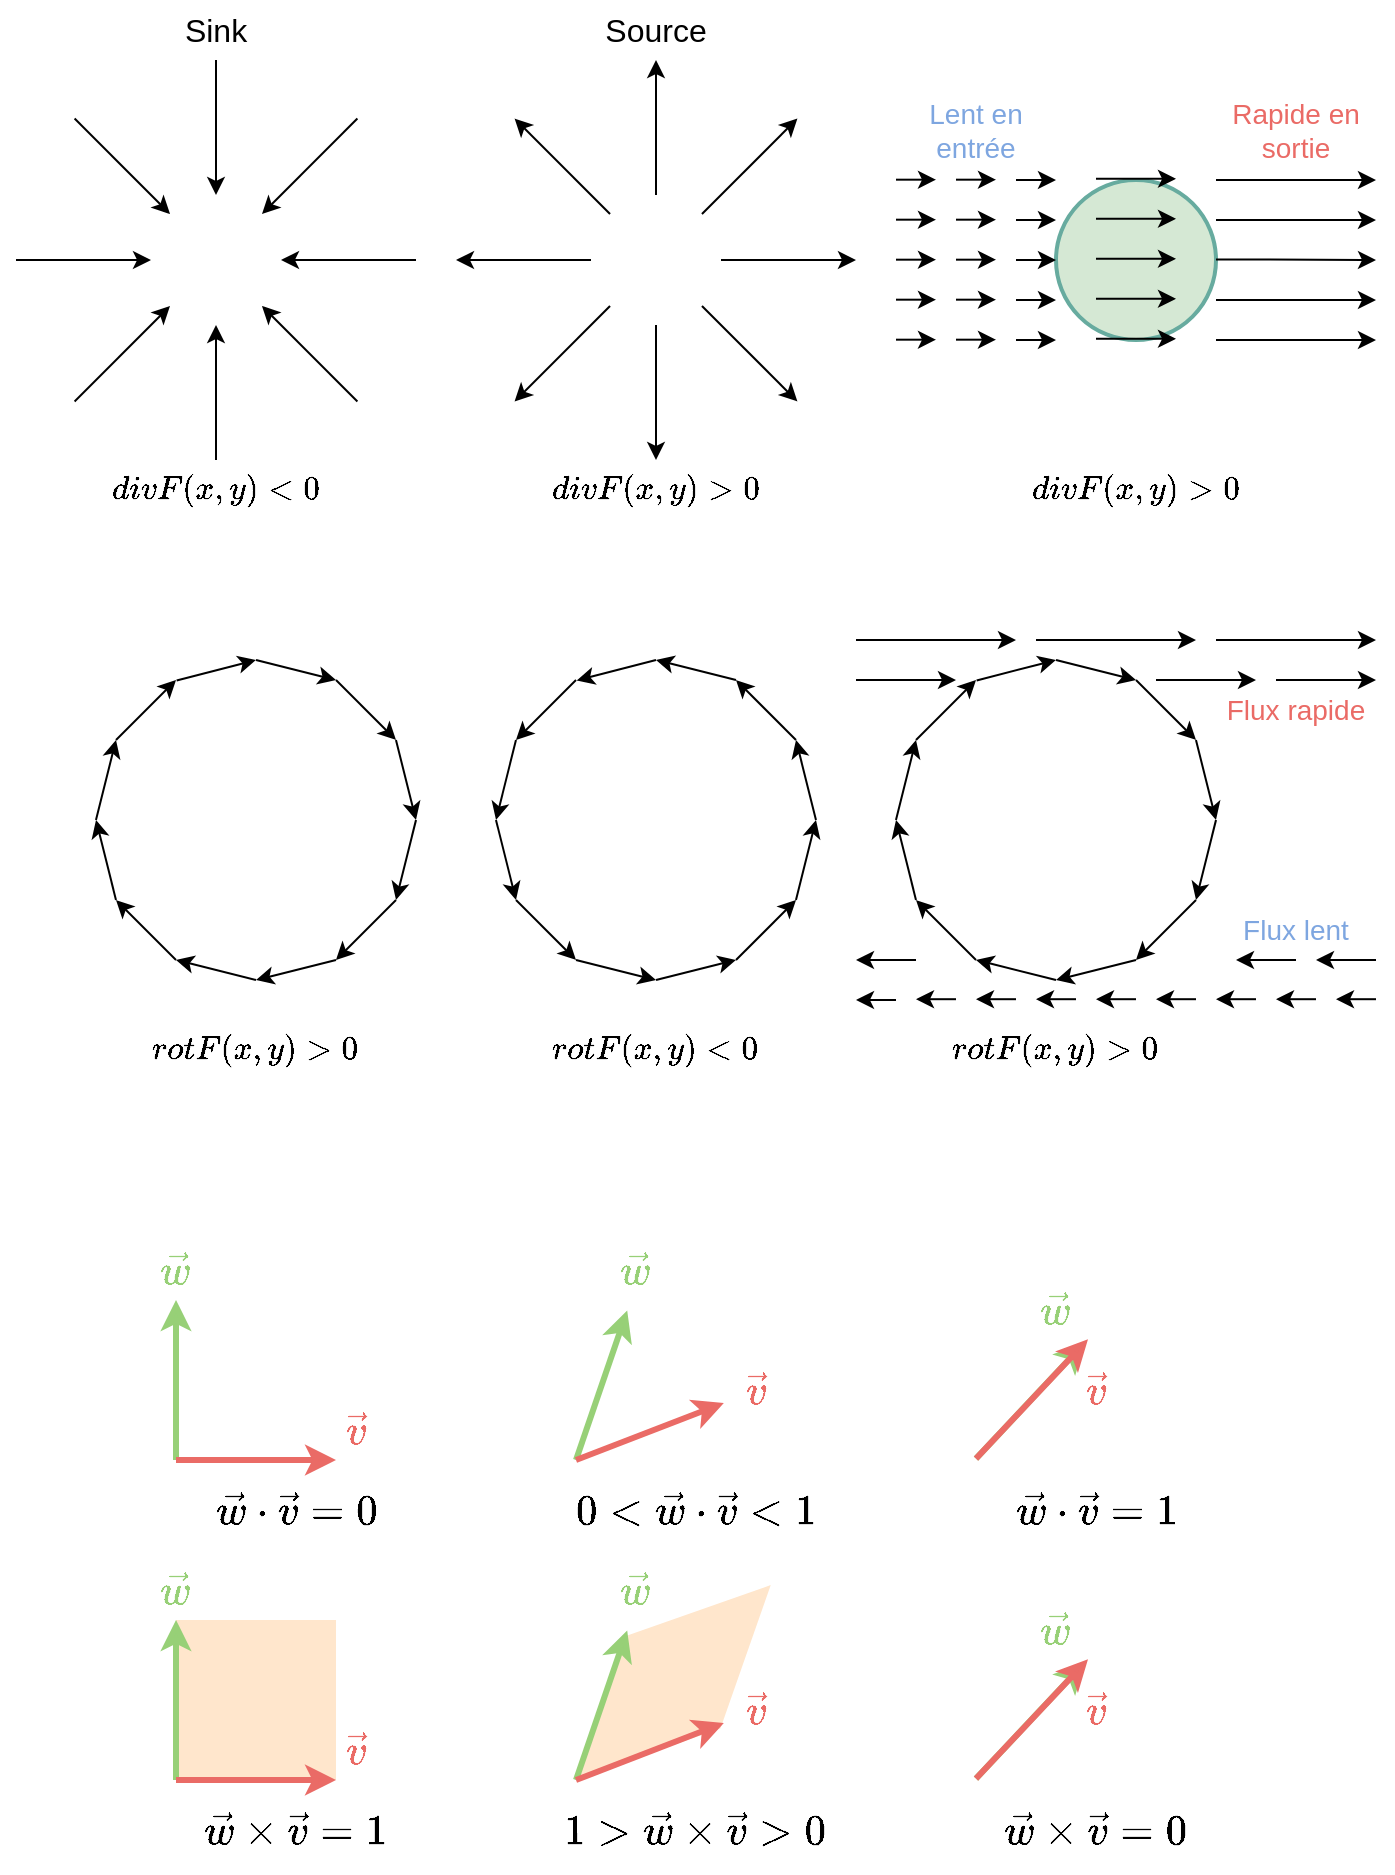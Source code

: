 <mxfile version="16.6.4" type="device"><diagram id="57Os0zeginXIcactw3Ln" name="Page-1"><mxGraphModel dx="1422" dy="823" grid="1" gridSize="10" guides="1" tooltips="1" connect="1" arrows="1" fold="1" page="1" pageScale="1" pageWidth="827" pageHeight="1169" math="1" shadow="0"><root><mxCell id="0"/><mxCell id="1" parent="0"/><mxCell id="q5dzPUQe_Df6XdNilmTV-221" value="" style="rhombus;whiteSpace=wrap;html=1;fontSize=18;strokeColor=none;strokeWidth=1;fillColor=#ffe6cc;rotation=45;" vertex="1" parent="1"><mxGeometry x="376.01" y="882.49" width="65.86" height="137" as="geometry"/></mxCell><mxCell id="q5dzPUQe_Df6XdNilmTV-220" value="" style="rounded=0;whiteSpace=wrap;html=1;fontSize=18;strokeColor=none;strokeWidth=1;fillColor=#ffe6cc;" vertex="1" parent="1"><mxGeometry x="160" y="920" width="80" height="80" as="geometry"/></mxCell><mxCell id="q5dzPUQe_Df6XdNilmTV-6" value="" style="endArrow=classic;html=1;rounded=0;entryX=0.5;entryY=1;entryDx=0;entryDy=0;exitX=0.5;exitY=1;exitDx=0;exitDy=0;" edge="1" parent="1"><mxGeometry width="50" height="50" relative="1" as="geometry"><mxPoint x="180" y="340" as="sourcePoint"/><mxPoint x="180" y="272.5" as="targetPoint"/></mxGeometry></mxCell><mxCell id="q5dzPUQe_Df6XdNilmTV-7" value="" style="endArrow=classic;html=1;rounded=0;entryX=1;entryY=1;entryDx=0;entryDy=0;" edge="1" parent="1"><mxGeometry width="50" height="50" relative="1" as="geometry"><mxPoint x="250.711" y="310.711" as="sourcePoint"/><mxPoint x="202.981" y="262.981" as="targetPoint"/></mxGeometry></mxCell><mxCell id="q5dzPUQe_Df6XdNilmTV-8" value="" style="endArrow=classic;html=1;rounded=0;entryX=1;entryY=0.5;entryDx=0;entryDy=0;exitX=1;exitY=0.5;exitDx=0;exitDy=0;" edge="1" parent="1"><mxGeometry width="50" height="50" relative="1" as="geometry"><mxPoint x="280" y="240" as="sourcePoint"/><mxPoint x="212.5" y="240" as="targetPoint"/></mxGeometry></mxCell><mxCell id="q5dzPUQe_Df6XdNilmTV-9" value="" style="endArrow=classic;html=1;rounded=0;entryX=0;entryY=1;entryDx=0;entryDy=0;exitX=0;exitY=1;exitDx=0;exitDy=0;" edge="1" parent="1"><mxGeometry width="50" height="50" relative="1" as="geometry"><mxPoint x="109.289" y="310.711" as="sourcePoint"/><mxPoint x="157.019" y="262.981" as="targetPoint"/></mxGeometry></mxCell><mxCell id="q5dzPUQe_Df6XdNilmTV-10" value="" style="endArrow=classic;html=1;rounded=0;entryX=0.5;entryY=0;entryDx=0;entryDy=0;exitX=0.5;exitY=0;exitDx=0;exitDy=0;" edge="1" parent="1"><mxGeometry width="50" height="50" relative="1" as="geometry"><mxPoint x="180" y="140" as="sourcePoint"/><mxPoint x="180" y="207.5" as="targetPoint"/></mxGeometry></mxCell><mxCell id="q5dzPUQe_Df6XdNilmTV-11" value="" style="endArrow=classic;html=1;rounded=0;entryX=0;entryY=0.5;entryDx=0;entryDy=0;" edge="1" parent="1"><mxGeometry width="50" height="50" relative="1" as="geometry"><mxPoint x="80" y="240" as="sourcePoint"/><mxPoint x="147.5" y="240" as="targetPoint"/></mxGeometry></mxCell><mxCell id="q5dzPUQe_Df6XdNilmTV-13" value="" style="endArrow=classic;html=1;rounded=0;entryX=1;entryY=0;entryDx=0;entryDy=0;" edge="1" parent="1"><mxGeometry width="50" height="50" relative="1" as="geometry"><mxPoint x="250.711" y="169.289" as="sourcePoint"/><mxPoint x="202.981" y="217.019" as="targetPoint"/></mxGeometry></mxCell><mxCell id="q5dzPUQe_Df6XdNilmTV-14" value="" style="endArrow=classic;html=1;rounded=0;entryX=0;entryY=0;entryDx=0;entryDy=0;exitX=0;exitY=0;exitDx=0;exitDy=0;" edge="1" parent="1"><mxGeometry width="50" height="50" relative="1" as="geometry"><mxPoint x="109.289" y="169.289" as="sourcePoint"/><mxPoint x="157.019" y="217.019" as="targetPoint"/></mxGeometry></mxCell><mxCell id="q5dzPUQe_Df6XdNilmTV-15" value="" style="endArrow=none;html=1;rounded=0;entryX=0.5;entryY=1;entryDx=0;entryDy=0;exitX=0.5;exitY=1;exitDx=0;exitDy=0;endFill=0;startArrow=classic;startFill=1;" edge="1" parent="1"><mxGeometry width="50" height="50" relative="1" as="geometry"><mxPoint x="400" y="340" as="sourcePoint"/><mxPoint x="400" y="272.5" as="targetPoint"/></mxGeometry></mxCell><mxCell id="q5dzPUQe_Df6XdNilmTV-16" value="" style="endArrow=none;html=1;rounded=0;entryX=1;entryY=1;entryDx=0;entryDy=0;endFill=0;startArrow=classic;startFill=1;" edge="1" parent="1"><mxGeometry width="50" height="50" relative="1" as="geometry"><mxPoint x="470.711" y="310.711" as="sourcePoint"/><mxPoint x="422.981" y="262.981" as="targetPoint"/></mxGeometry></mxCell><mxCell id="q5dzPUQe_Df6XdNilmTV-17" value="" style="endArrow=none;html=1;rounded=0;entryX=1;entryY=0.5;entryDx=0;entryDy=0;exitX=1;exitY=0.5;exitDx=0;exitDy=0;endFill=0;startArrow=classic;startFill=1;" edge="1" parent="1"><mxGeometry width="50" height="50" relative="1" as="geometry"><mxPoint x="500" y="240" as="sourcePoint"/><mxPoint x="432.5" y="240" as="targetPoint"/></mxGeometry></mxCell><mxCell id="q5dzPUQe_Df6XdNilmTV-18" value="" style="endArrow=none;html=1;rounded=0;entryX=0;entryY=1;entryDx=0;entryDy=0;exitX=0;exitY=1;exitDx=0;exitDy=0;endFill=0;startArrow=classic;startFill=1;" edge="1" parent="1"><mxGeometry width="50" height="50" relative="1" as="geometry"><mxPoint x="329.289" y="310.711" as="sourcePoint"/><mxPoint x="377.019" y="262.981" as="targetPoint"/></mxGeometry></mxCell><mxCell id="q5dzPUQe_Df6XdNilmTV-19" value="" style="endArrow=none;html=1;rounded=0;entryX=0.5;entryY=0;entryDx=0;entryDy=0;exitX=0.5;exitY=0;exitDx=0;exitDy=0;endFill=0;startArrow=classic;startFill=1;" edge="1" parent="1"><mxGeometry width="50" height="50" relative="1" as="geometry"><mxPoint x="400" y="140" as="sourcePoint"/><mxPoint x="400" y="207.5" as="targetPoint"/></mxGeometry></mxCell><mxCell id="q5dzPUQe_Df6XdNilmTV-20" value="" style="endArrow=none;html=1;rounded=0;entryX=0;entryY=0.5;entryDx=0;entryDy=0;endFill=0;startArrow=classic;startFill=1;" edge="1" parent="1"><mxGeometry width="50" height="50" relative="1" as="geometry"><mxPoint x="300" y="240" as="sourcePoint"/><mxPoint x="367.5" y="240" as="targetPoint"/></mxGeometry></mxCell><mxCell id="q5dzPUQe_Df6XdNilmTV-21" value="" style="endArrow=none;html=1;rounded=0;entryX=1;entryY=0;entryDx=0;entryDy=0;endFill=0;startArrow=classic;startFill=1;" edge="1" parent="1"><mxGeometry width="50" height="50" relative="1" as="geometry"><mxPoint x="470.711" y="169.289" as="sourcePoint"/><mxPoint x="422.981" y="217.019" as="targetPoint"/></mxGeometry></mxCell><mxCell id="q5dzPUQe_Df6XdNilmTV-22" value="" style="endArrow=none;html=1;rounded=0;entryX=0;entryY=0;entryDx=0;entryDy=0;exitX=0;exitY=0;exitDx=0;exitDy=0;endFill=0;startArrow=classic;startFill=1;" edge="1" parent="1"><mxGeometry width="50" height="50" relative="1" as="geometry"><mxPoint x="329.289" y="169.289" as="sourcePoint"/><mxPoint x="377.019" y="217.019" as="targetPoint"/></mxGeometry></mxCell><mxCell id="q5dzPUQe_Df6XdNilmTV-23" value="" style="ellipse;whiteSpace=wrap;html=1;aspect=fixed;fillColor=#D5E8D4;strokeWidth=2;strokeColor=#67AB9F;" vertex="1" parent="1"><mxGeometry x="600" y="200" width="80" height="80" as="geometry"/></mxCell><mxCell id="q5dzPUQe_Df6XdNilmTV-24" value="" style="endArrow=none;html=1;rounded=0;exitX=1;exitY=0.5;exitDx=0;exitDy=0;endFill=0;startArrow=classic;startFill=1;" edge="1" parent="1"><mxGeometry width="50" height="50" relative="1" as="geometry"><mxPoint x="760" y="200" as="sourcePoint"/><mxPoint x="680" y="200" as="targetPoint"/></mxGeometry></mxCell><mxCell id="q5dzPUQe_Df6XdNilmTV-25" value="" style="endArrow=none;html=1;rounded=0;entryX=1;entryY=0.5;entryDx=0;entryDy=0;endFill=0;startArrow=classic;startFill=1;" edge="1" parent="1"><mxGeometry width="50" height="50" relative="1" as="geometry"><mxPoint x="760" y="240" as="sourcePoint"/><mxPoint x="680.0" y="239.71" as="targetPoint"/></mxGeometry></mxCell><mxCell id="q5dzPUQe_Df6XdNilmTV-26" value="" style="endArrow=none;html=1;rounded=0;entryX=1;entryY=0.5;entryDx=0;entryDy=0;endFill=0;startArrow=classic;startFill=1;" edge="1" parent="1"><mxGeometry width="50" height="50" relative="1" as="geometry"><mxPoint x="760" y="220" as="sourcePoint"/><mxPoint x="680.0" y="220" as="targetPoint"/></mxGeometry></mxCell><mxCell id="q5dzPUQe_Df6XdNilmTV-27" value="" style="endArrow=none;html=1;rounded=0;entryX=1;entryY=0.5;entryDx=0;entryDy=0;endFill=0;startArrow=classic;startFill=1;" edge="1" parent="1"><mxGeometry width="50" height="50" relative="1" as="geometry"><mxPoint x="760" y="260" as="sourcePoint"/><mxPoint x="680.0" y="260" as="targetPoint"/></mxGeometry></mxCell><mxCell id="q5dzPUQe_Df6XdNilmTV-28" value="" style="endArrow=none;html=1;rounded=0;entryX=1;entryY=0.5;entryDx=0;entryDy=0;endFill=0;startArrow=classic;startFill=1;" edge="1" parent="1"><mxGeometry width="50" height="50" relative="1" as="geometry"><mxPoint x="760" y="280" as="sourcePoint"/><mxPoint x="680.0" y="280" as="targetPoint"/></mxGeometry></mxCell><mxCell id="q5dzPUQe_Df6XdNilmTV-29" value="" style="endArrow=none;html=1;rounded=0;exitX=1;exitY=0.5;exitDx=0;exitDy=0;endFill=0;startArrow=classic;startFill=1;" edge="1" parent="1"><mxGeometry width="50" height="50" relative="1" as="geometry"><mxPoint x="660" y="199.43" as="sourcePoint"/><mxPoint x="620" y="199.43" as="targetPoint"/></mxGeometry></mxCell><mxCell id="q5dzPUQe_Df6XdNilmTV-30" value="" style="endArrow=none;html=1;rounded=0;exitX=1;exitY=0.5;exitDx=0;exitDy=0;endFill=0;startArrow=classic;startFill=1;" edge="1" parent="1"><mxGeometry width="50" height="50" relative="1" as="geometry"><mxPoint x="660" y="219.43" as="sourcePoint"/><mxPoint x="620" y="219.43" as="targetPoint"/></mxGeometry></mxCell><mxCell id="q5dzPUQe_Df6XdNilmTV-31" value="" style="endArrow=none;html=1;rounded=0;exitX=1;exitY=0.5;exitDx=0;exitDy=0;endFill=0;startArrow=classic;startFill=1;" edge="1" parent="1"><mxGeometry width="50" height="50" relative="1" as="geometry"><mxPoint x="660" y="239.43" as="sourcePoint"/><mxPoint x="620" y="239.43" as="targetPoint"/></mxGeometry></mxCell><mxCell id="q5dzPUQe_Df6XdNilmTV-32" value="" style="endArrow=none;html=1;rounded=0;exitX=1;exitY=0.5;exitDx=0;exitDy=0;endFill=0;startArrow=classic;startFill=1;" edge="1" parent="1"><mxGeometry width="50" height="50" relative="1" as="geometry"><mxPoint x="660" y="259.43" as="sourcePoint"/><mxPoint x="620" y="259.43" as="targetPoint"/></mxGeometry></mxCell><mxCell id="q5dzPUQe_Df6XdNilmTV-33" value="" style="endArrow=none;html=1;rounded=0;exitX=1;exitY=0.5;exitDx=0;exitDy=0;endFill=0;startArrow=classic;startFill=1;" edge="1" parent="1"><mxGeometry width="50" height="50" relative="1" as="geometry"><mxPoint x="660" y="279.43" as="sourcePoint"/><mxPoint x="620" y="279.43" as="targetPoint"/></mxGeometry></mxCell><mxCell id="q5dzPUQe_Df6XdNilmTV-35" value="" style="endArrow=none;html=1;rounded=0;exitX=1;exitY=0.5;exitDx=0;exitDy=0;endFill=0;startArrow=classic;startFill=1;" edge="1" parent="1"><mxGeometry width="50" height="50" relative="1" as="geometry"><mxPoint x="600" y="200.0" as="sourcePoint"/><mxPoint x="580" y="200" as="targetPoint"/></mxGeometry></mxCell><mxCell id="q5dzPUQe_Df6XdNilmTV-36" value="" style="endArrow=none;html=1;rounded=0;exitX=1;exitY=0.5;exitDx=0;exitDy=0;endFill=0;startArrow=classic;startFill=1;" edge="1" parent="1"><mxGeometry width="50" height="50" relative="1" as="geometry"><mxPoint x="600" y="220.0" as="sourcePoint"/><mxPoint x="580" y="220" as="targetPoint"/></mxGeometry></mxCell><mxCell id="q5dzPUQe_Df6XdNilmTV-37" value="" style="endArrow=none;html=1;rounded=0;exitX=1;exitY=0.5;exitDx=0;exitDy=0;endFill=0;startArrow=classic;startFill=1;" edge="1" parent="1"><mxGeometry width="50" height="50" relative="1" as="geometry"><mxPoint x="600" y="240.0" as="sourcePoint"/><mxPoint x="580" y="240" as="targetPoint"/></mxGeometry></mxCell><mxCell id="q5dzPUQe_Df6XdNilmTV-38" value="" style="endArrow=none;html=1;rounded=0;exitX=1;exitY=0.5;exitDx=0;exitDy=0;endFill=0;startArrow=classic;startFill=1;" edge="1" parent="1"><mxGeometry width="50" height="50" relative="1" as="geometry"><mxPoint x="600" y="260.0" as="sourcePoint"/><mxPoint x="580" y="260" as="targetPoint"/></mxGeometry></mxCell><mxCell id="q5dzPUQe_Df6XdNilmTV-39" value="" style="endArrow=none;html=1;rounded=0;exitX=1;exitY=0.5;exitDx=0;exitDy=0;endFill=0;startArrow=classic;startFill=1;" edge="1" parent="1"><mxGeometry width="50" height="50" relative="1" as="geometry"><mxPoint x="600" y="280.0" as="sourcePoint"/><mxPoint x="580" y="280" as="targetPoint"/></mxGeometry></mxCell><mxCell id="q5dzPUQe_Df6XdNilmTV-45" value="" style="endArrow=none;html=1;rounded=0;exitX=1;exitY=0.5;exitDx=0;exitDy=0;endFill=0;startArrow=classic;startFill=1;" edge="1" parent="1"><mxGeometry width="50" height="50" relative="1" as="geometry"><mxPoint x="570" y="199.84" as="sourcePoint"/><mxPoint x="550" y="199.84" as="targetPoint"/></mxGeometry></mxCell><mxCell id="q5dzPUQe_Df6XdNilmTV-46" value="" style="endArrow=none;html=1;rounded=0;exitX=1;exitY=0.5;exitDx=0;exitDy=0;endFill=0;startArrow=classic;startFill=1;" edge="1" parent="1"><mxGeometry width="50" height="50" relative="1" as="geometry"><mxPoint x="570" y="219.84" as="sourcePoint"/><mxPoint x="550" y="219.84" as="targetPoint"/></mxGeometry></mxCell><mxCell id="q5dzPUQe_Df6XdNilmTV-47" value="" style="endArrow=none;html=1;rounded=0;exitX=1;exitY=0.5;exitDx=0;exitDy=0;endFill=0;startArrow=classic;startFill=1;" edge="1" parent="1"><mxGeometry width="50" height="50" relative="1" as="geometry"><mxPoint x="570" y="239.84" as="sourcePoint"/><mxPoint x="550" y="239.84" as="targetPoint"/></mxGeometry></mxCell><mxCell id="q5dzPUQe_Df6XdNilmTV-48" value="" style="endArrow=none;html=1;rounded=0;exitX=1;exitY=0.5;exitDx=0;exitDy=0;endFill=0;startArrow=classic;startFill=1;" edge="1" parent="1"><mxGeometry width="50" height="50" relative="1" as="geometry"><mxPoint x="570" y="259.84" as="sourcePoint"/><mxPoint x="550" y="259.84" as="targetPoint"/></mxGeometry></mxCell><mxCell id="q5dzPUQe_Df6XdNilmTV-49" value="" style="endArrow=none;html=1;rounded=0;exitX=1;exitY=0.5;exitDx=0;exitDy=0;endFill=0;startArrow=classic;startFill=1;" edge="1" parent="1"><mxGeometry width="50" height="50" relative="1" as="geometry"><mxPoint x="570" y="279.84" as="sourcePoint"/><mxPoint x="550" y="279.84" as="targetPoint"/></mxGeometry></mxCell><mxCell id="q5dzPUQe_Df6XdNilmTV-50" value="" style="endArrow=none;html=1;rounded=0;exitX=1;exitY=0.5;exitDx=0;exitDy=0;endFill=0;startArrow=classic;startFill=1;" edge="1" parent="1"><mxGeometry width="50" height="50" relative="1" as="geometry"><mxPoint x="540" y="199.84" as="sourcePoint"/><mxPoint x="520" y="199.84" as="targetPoint"/></mxGeometry></mxCell><mxCell id="q5dzPUQe_Df6XdNilmTV-51" value="" style="endArrow=none;html=1;rounded=0;exitX=1;exitY=0.5;exitDx=0;exitDy=0;endFill=0;startArrow=classic;startFill=1;" edge="1" parent="1"><mxGeometry width="50" height="50" relative="1" as="geometry"><mxPoint x="540" y="219.84" as="sourcePoint"/><mxPoint x="520" y="219.84" as="targetPoint"/></mxGeometry></mxCell><mxCell id="q5dzPUQe_Df6XdNilmTV-52" value="" style="endArrow=none;html=1;rounded=0;exitX=1;exitY=0.5;exitDx=0;exitDy=0;endFill=0;startArrow=classic;startFill=1;" edge="1" parent="1"><mxGeometry width="50" height="50" relative="1" as="geometry"><mxPoint x="540" y="239.84" as="sourcePoint"/><mxPoint x="520" y="239.84" as="targetPoint"/></mxGeometry></mxCell><mxCell id="q5dzPUQe_Df6XdNilmTV-53" value="" style="endArrow=none;html=1;rounded=0;exitX=1;exitY=0.5;exitDx=0;exitDy=0;endFill=0;startArrow=classic;startFill=1;" edge="1" parent="1"><mxGeometry width="50" height="50" relative="1" as="geometry"><mxPoint x="540" y="259.84" as="sourcePoint"/><mxPoint x="520" y="259.84" as="targetPoint"/></mxGeometry></mxCell><mxCell id="q5dzPUQe_Df6XdNilmTV-54" value="" style="endArrow=none;html=1;rounded=0;exitX=1;exitY=0.5;exitDx=0;exitDy=0;endFill=0;startArrow=classic;startFill=1;" edge="1" parent="1"><mxGeometry width="50" height="50" relative="1" as="geometry"><mxPoint x="540" y="279.84" as="sourcePoint"/><mxPoint x="520" y="279.84" as="targetPoint"/></mxGeometry></mxCell><mxCell id="q5dzPUQe_Df6XdNilmTV-55" value="&lt;font color=&quot;#7ea6e0&quot; style=&quot;font-size: 14px&quot;&gt;Lent en entrée&lt;/font&gt;" style="text;html=1;strokeColor=none;fillColor=none;align=center;verticalAlign=middle;whiteSpace=wrap;rounded=0;" vertex="1" parent="1"><mxGeometry x="520" y="160" width="80" height="30" as="geometry"/></mxCell><mxCell id="q5dzPUQe_Df6XdNilmTV-56" value="&lt;font color=&quot;#ea6b66&quot; style=&quot;font-size: 14px&quot;&gt;Rapide en sortie&lt;/font&gt;" style="text;html=1;strokeColor=none;fillColor=none;align=center;verticalAlign=middle;whiteSpace=wrap;rounded=0;" vertex="1" parent="1"><mxGeometry x="680" y="160" width="80" height="30" as="geometry"/></mxCell><mxCell id="q5dzPUQe_Df6XdNilmTV-57" value="&lt;font style=&quot;font-size: 14px&quot; color=&quot;#000000&quot;&gt;$$divF(x,y) &amp;lt; 0$$&lt;/font&gt;" style="text;html=1;strokeColor=none;fillColor=none;align=center;verticalAlign=middle;whiteSpace=wrap;rounded=0;fontColor=#EA6B66;" vertex="1" parent="1"><mxGeometry x="110" y="340" width="140" height="30" as="geometry"/></mxCell><mxCell id="q5dzPUQe_Df6XdNilmTV-58" value="&lt;font style=&quot;font-size: 14px&quot; color=&quot;#000000&quot;&gt;$$divF(x,y) &amp;gt; 0$$&lt;/font&gt;" style="text;html=1;strokeColor=none;fillColor=none;align=center;verticalAlign=middle;whiteSpace=wrap;rounded=0;fontColor=#EA6B66;" vertex="1" parent="1"><mxGeometry x="330" y="340" width="140" height="30" as="geometry"/></mxCell><mxCell id="q5dzPUQe_Df6XdNilmTV-59" value="&lt;font style=&quot;font-size: 14px&quot; color=&quot;#000000&quot;&gt;$$divF(x,y) &amp;gt; 0$$&lt;/font&gt;" style="text;html=1;strokeColor=none;fillColor=none;align=center;verticalAlign=middle;whiteSpace=wrap;rounded=0;fontColor=#EA6B66;" vertex="1" parent="1"><mxGeometry x="570" y="340" width="140" height="30" as="geometry"/></mxCell><mxCell id="q5dzPUQe_Df6XdNilmTV-60" value="&lt;font style=&quot;font-size: 16px&quot;&gt;Source&lt;/font&gt;" style="text;html=1;strokeColor=none;fillColor=none;align=center;verticalAlign=middle;whiteSpace=wrap;rounded=0;fontSize=14;fontColor=#000000;" vertex="1" parent="1"><mxGeometry x="370" y="110" width="60" height="30" as="geometry"/></mxCell><mxCell id="q5dzPUQe_Df6XdNilmTV-61" value="&lt;font style=&quot;font-size: 16px&quot;&gt;Sink&lt;/font&gt;" style="text;html=1;strokeColor=none;fillColor=none;align=center;verticalAlign=middle;whiteSpace=wrap;rounded=0;fontSize=14;fontColor=#000000;" vertex="1" parent="1"><mxGeometry x="150" y="110" width="60" height="30" as="geometry"/></mxCell><mxCell id="q5dzPUQe_Df6XdNilmTV-82" value="" style="endArrow=classic;html=1;rounded=0;fontSize=16;fontColor=#000000;exitX=0.252;exitY=0.064;exitDx=0;exitDy=0;exitPerimeter=0;" edge="1" parent="1"><mxGeometry width="50" height="50" relative="1" as="geometry"><mxPoint x="160.32" y="450.24" as="sourcePoint"/><mxPoint x="200" y="440" as="targetPoint"/></mxGeometry></mxCell><mxCell id="q5dzPUQe_Df6XdNilmTV-87" value="" style="endArrow=classic;html=1;rounded=0;fontSize=16;fontColor=#000000;" edge="1" parent="1"><mxGeometry width="50" height="50" relative="1" as="geometry"><mxPoint x="270" y="480" as="sourcePoint"/><mxPoint x="280" y="520" as="targetPoint"/></mxGeometry></mxCell><mxCell id="q5dzPUQe_Df6XdNilmTV-93" value="" style="endArrow=classic;html=1;rounded=0;fontSize=16;fontColor=#000000;" edge="1" parent="1"><mxGeometry width="50" height="50" relative="1" as="geometry"><mxPoint x="240" y="590" as="sourcePoint"/><mxPoint x="200" y="600" as="targetPoint"/></mxGeometry></mxCell><mxCell id="q5dzPUQe_Df6XdNilmTV-94" value="" style="endArrow=classic;html=1;rounded=0;fontSize=16;fontColor=#000000;" edge="1" parent="1"><mxGeometry width="50" height="50" relative="1" as="geometry"><mxPoint x="130" y="560" as="sourcePoint"/><mxPoint x="120" y="520" as="targetPoint"/></mxGeometry></mxCell><mxCell id="q5dzPUQe_Df6XdNilmTV-95" value="" style="endArrow=classic;html=1;rounded=0;fontSize=16;fontColor=#000000;" edge="1" parent="1"><mxGeometry width="50" height="50" relative="1" as="geometry"><mxPoint x="200" y="600" as="sourcePoint"/><mxPoint x="160" y="590" as="targetPoint"/></mxGeometry></mxCell><mxCell id="q5dzPUQe_Df6XdNilmTV-96" value="" style="endArrow=classic;html=1;rounded=0;fontSize=16;fontColor=#000000;" edge="1" parent="1"><mxGeometry width="50" height="50" relative="1" as="geometry"><mxPoint x="160" y="590" as="sourcePoint"/><mxPoint x="130" y="560" as="targetPoint"/></mxGeometry></mxCell><mxCell id="q5dzPUQe_Df6XdNilmTV-97" value="" style="endArrow=classic;html=1;rounded=0;fontSize=16;fontColor=#000000;" edge="1" parent="1"><mxGeometry width="50" height="50" relative="1" as="geometry"><mxPoint x="120" y="520" as="sourcePoint"/><mxPoint x="130" y="480" as="targetPoint"/></mxGeometry></mxCell><mxCell id="q5dzPUQe_Df6XdNilmTV-98" value="" style="endArrow=classic;html=1;rounded=0;fontSize=16;fontColor=#000000;" edge="1" parent="1"><mxGeometry width="50" height="50" relative="1" as="geometry"><mxPoint x="130" y="480" as="sourcePoint"/><mxPoint x="160" y="450" as="targetPoint"/></mxGeometry></mxCell><mxCell id="q5dzPUQe_Df6XdNilmTV-99" value="" style="endArrow=classic;html=1;rounded=0;fontSize=16;fontColor=#000000;" edge="1" parent="1"><mxGeometry width="50" height="50" relative="1" as="geometry"><mxPoint x="240" y="450" as="sourcePoint"/><mxPoint x="270" y="480" as="targetPoint"/></mxGeometry></mxCell><mxCell id="q5dzPUQe_Df6XdNilmTV-100" value="" style="endArrow=classic;html=1;rounded=0;fontSize=16;fontColor=#000000;" edge="1" parent="1"><mxGeometry width="50" height="50" relative="1" as="geometry"><mxPoint x="200" y="440" as="sourcePoint"/><mxPoint x="240" y="450" as="targetPoint"/></mxGeometry></mxCell><mxCell id="q5dzPUQe_Df6XdNilmTV-101" value="" style="endArrow=classic;html=1;rounded=0;fontSize=16;fontColor=#000000;" edge="1" parent="1"><mxGeometry width="50" height="50" relative="1" as="geometry"><mxPoint x="270" y="560" as="sourcePoint"/><mxPoint x="240" y="590" as="targetPoint"/></mxGeometry></mxCell><mxCell id="q5dzPUQe_Df6XdNilmTV-102" value="" style="endArrow=classic;html=1;rounded=0;fontSize=16;fontColor=#000000;" edge="1" parent="1"><mxGeometry width="50" height="50" relative="1" as="geometry"><mxPoint x="280" y="520" as="sourcePoint"/><mxPoint x="270" y="560" as="targetPoint"/></mxGeometry></mxCell><mxCell id="q5dzPUQe_Df6XdNilmTV-103" value="" style="endArrow=none;html=1;rounded=0;fontSize=16;fontColor=#000000;exitX=0.252;exitY=0.064;exitDx=0;exitDy=0;exitPerimeter=0;endFill=0;startArrow=classic;startFill=1;" edge="1" parent="1"><mxGeometry width="50" height="50" relative="1" as="geometry"><mxPoint x="360.32" y="450.24" as="sourcePoint"/><mxPoint x="400" y="440" as="targetPoint"/></mxGeometry></mxCell><mxCell id="q5dzPUQe_Df6XdNilmTV-104" value="" style="endArrow=none;html=1;rounded=0;fontSize=16;fontColor=#000000;endFill=0;startArrow=classic;startFill=1;" edge="1" parent="1"><mxGeometry width="50" height="50" relative="1" as="geometry"><mxPoint x="470" y="480" as="sourcePoint"/><mxPoint x="480" y="520" as="targetPoint"/></mxGeometry></mxCell><mxCell id="q5dzPUQe_Df6XdNilmTV-105" value="" style="endArrow=none;html=1;rounded=0;fontSize=16;fontColor=#000000;endFill=0;startArrow=classic;startFill=1;" edge="1" parent="1"><mxGeometry width="50" height="50" relative="1" as="geometry"><mxPoint x="440" y="590" as="sourcePoint"/><mxPoint x="400" y="600" as="targetPoint"/></mxGeometry></mxCell><mxCell id="q5dzPUQe_Df6XdNilmTV-106" value="" style="endArrow=none;html=1;rounded=0;fontSize=16;fontColor=#000000;endFill=0;startArrow=classic;startFill=1;" edge="1" parent="1"><mxGeometry width="50" height="50" relative="1" as="geometry"><mxPoint x="330" y="560" as="sourcePoint"/><mxPoint x="320" y="520" as="targetPoint"/></mxGeometry></mxCell><mxCell id="q5dzPUQe_Df6XdNilmTV-107" value="" style="endArrow=none;html=1;rounded=0;fontSize=16;fontColor=#000000;endFill=0;startArrow=classic;startFill=1;" edge="1" parent="1"><mxGeometry width="50" height="50" relative="1" as="geometry"><mxPoint x="400" y="600" as="sourcePoint"/><mxPoint x="360" y="590" as="targetPoint"/></mxGeometry></mxCell><mxCell id="q5dzPUQe_Df6XdNilmTV-108" value="" style="endArrow=none;html=1;rounded=0;fontSize=16;fontColor=#000000;endFill=0;startArrow=classic;startFill=1;" edge="1" parent="1"><mxGeometry width="50" height="50" relative="1" as="geometry"><mxPoint x="360" y="590" as="sourcePoint"/><mxPoint x="330" y="560" as="targetPoint"/></mxGeometry></mxCell><mxCell id="q5dzPUQe_Df6XdNilmTV-109" value="" style="endArrow=none;html=1;rounded=0;fontSize=16;fontColor=#000000;endFill=0;startArrow=classic;startFill=1;" edge="1" parent="1"><mxGeometry width="50" height="50" relative="1" as="geometry"><mxPoint x="320" y="520" as="sourcePoint"/><mxPoint x="330" y="480" as="targetPoint"/></mxGeometry></mxCell><mxCell id="q5dzPUQe_Df6XdNilmTV-110" value="" style="endArrow=none;html=1;rounded=0;fontSize=16;fontColor=#000000;endFill=0;startArrow=classic;startFill=1;" edge="1" parent="1"><mxGeometry width="50" height="50" relative="1" as="geometry"><mxPoint x="330" y="480" as="sourcePoint"/><mxPoint x="360" y="450" as="targetPoint"/></mxGeometry></mxCell><mxCell id="q5dzPUQe_Df6XdNilmTV-111" value="" style="endArrow=none;html=1;rounded=0;fontSize=16;fontColor=#000000;endFill=0;startArrow=classic;startFill=1;" edge="1" parent="1"><mxGeometry width="50" height="50" relative="1" as="geometry"><mxPoint x="440" y="450" as="sourcePoint"/><mxPoint x="470" y="480" as="targetPoint"/></mxGeometry></mxCell><mxCell id="q5dzPUQe_Df6XdNilmTV-112" value="" style="endArrow=none;html=1;rounded=0;fontSize=16;fontColor=#000000;endFill=0;startArrow=classic;startFill=1;" edge="1" parent="1"><mxGeometry width="50" height="50" relative="1" as="geometry"><mxPoint x="400" y="440" as="sourcePoint"/><mxPoint x="440" y="450" as="targetPoint"/></mxGeometry></mxCell><mxCell id="q5dzPUQe_Df6XdNilmTV-113" value="" style="endArrow=none;html=1;rounded=0;fontSize=16;fontColor=#000000;endFill=0;startArrow=classic;startFill=1;" edge="1" parent="1"><mxGeometry width="50" height="50" relative="1" as="geometry"><mxPoint x="470" y="560" as="sourcePoint"/><mxPoint x="440" y="590" as="targetPoint"/></mxGeometry></mxCell><mxCell id="q5dzPUQe_Df6XdNilmTV-114" value="" style="endArrow=none;html=1;rounded=0;fontSize=16;fontColor=#000000;endFill=0;startArrow=classic;startFill=1;" edge="1" parent="1"><mxGeometry width="50" height="50" relative="1" as="geometry"><mxPoint x="480" y="520" as="sourcePoint"/><mxPoint x="470" y="560" as="targetPoint"/></mxGeometry></mxCell><mxCell id="q5dzPUQe_Df6XdNilmTV-115" value="&lt;font style=&quot;font-size: 14px&quot; color=&quot;#000000&quot;&gt;$$rotF(x,y) &amp;gt;0$$&lt;/font&gt;" style="text;html=1;strokeColor=none;fillColor=none;align=center;verticalAlign=middle;whiteSpace=wrap;rounded=0;fontColor=#EA6B66;" vertex="1" parent="1"><mxGeometry x="130" y="620" width="140" height="30" as="geometry"/></mxCell><mxCell id="q5dzPUQe_Df6XdNilmTV-116" value="&lt;font style=&quot;font-size: 14px&quot; color=&quot;#000000&quot;&gt;$$rotF(x,y) &amp;lt;0$$&lt;/font&gt;" style="text;html=1;strokeColor=none;fillColor=none;align=center;verticalAlign=middle;whiteSpace=wrap;rounded=0;fontColor=#EA6B66;" vertex="1" parent="1"><mxGeometry x="330" y="620" width="140" height="30" as="geometry"/></mxCell><mxCell id="q5dzPUQe_Df6XdNilmTV-140" value="" style="endArrow=classic;html=1;rounded=0;fontSize=16;fontColor=#000000;exitX=0.252;exitY=0.064;exitDx=0;exitDy=0;exitPerimeter=0;" edge="1" parent="1"><mxGeometry width="50" height="50" relative="1" as="geometry"><mxPoint x="560.32" y="450.24" as="sourcePoint"/><mxPoint x="600" y="440" as="targetPoint"/></mxGeometry></mxCell><mxCell id="q5dzPUQe_Df6XdNilmTV-141" value="" style="endArrow=classic;html=1;rounded=0;fontSize=16;fontColor=#000000;" edge="1" parent="1"><mxGeometry width="50" height="50" relative="1" as="geometry"><mxPoint x="670" y="480" as="sourcePoint"/><mxPoint x="680" y="520" as="targetPoint"/></mxGeometry></mxCell><mxCell id="q5dzPUQe_Df6XdNilmTV-142" value="" style="endArrow=classic;html=1;rounded=0;fontSize=16;fontColor=#000000;" edge="1" parent="1"><mxGeometry width="50" height="50" relative="1" as="geometry"><mxPoint x="640" y="590" as="sourcePoint"/><mxPoint x="600" y="600" as="targetPoint"/></mxGeometry></mxCell><mxCell id="q5dzPUQe_Df6XdNilmTV-143" value="" style="endArrow=classic;html=1;rounded=0;fontSize=16;fontColor=#000000;" edge="1" parent="1"><mxGeometry width="50" height="50" relative="1" as="geometry"><mxPoint x="530" y="560" as="sourcePoint"/><mxPoint x="520" y="520" as="targetPoint"/></mxGeometry></mxCell><mxCell id="q5dzPUQe_Df6XdNilmTV-144" value="" style="endArrow=classic;html=1;rounded=0;fontSize=16;fontColor=#000000;" edge="1" parent="1"><mxGeometry width="50" height="50" relative="1" as="geometry"><mxPoint x="600" y="600" as="sourcePoint"/><mxPoint x="560" y="590" as="targetPoint"/></mxGeometry></mxCell><mxCell id="q5dzPUQe_Df6XdNilmTV-145" value="" style="endArrow=classic;html=1;rounded=0;fontSize=16;fontColor=#000000;" edge="1" parent="1"><mxGeometry width="50" height="50" relative="1" as="geometry"><mxPoint x="560" y="590" as="sourcePoint"/><mxPoint x="530" y="560" as="targetPoint"/></mxGeometry></mxCell><mxCell id="q5dzPUQe_Df6XdNilmTV-146" value="" style="endArrow=classic;html=1;rounded=0;fontSize=16;fontColor=#000000;" edge="1" parent="1"><mxGeometry width="50" height="50" relative="1" as="geometry"><mxPoint x="520" y="520" as="sourcePoint"/><mxPoint x="530" y="480" as="targetPoint"/></mxGeometry></mxCell><mxCell id="q5dzPUQe_Df6XdNilmTV-147" value="" style="endArrow=classic;html=1;rounded=0;fontSize=16;fontColor=#000000;" edge="1" parent="1"><mxGeometry width="50" height="50" relative="1" as="geometry"><mxPoint x="530" y="480" as="sourcePoint"/><mxPoint x="560" y="450" as="targetPoint"/></mxGeometry></mxCell><mxCell id="q5dzPUQe_Df6XdNilmTV-148" value="" style="endArrow=classic;html=1;rounded=0;fontSize=16;fontColor=#000000;" edge="1" parent="1"><mxGeometry width="50" height="50" relative="1" as="geometry"><mxPoint x="640" y="450" as="sourcePoint"/><mxPoint x="670" y="480" as="targetPoint"/></mxGeometry></mxCell><mxCell id="q5dzPUQe_Df6XdNilmTV-149" value="" style="endArrow=classic;html=1;rounded=0;fontSize=16;fontColor=#000000;" edge="1" parent="1"><mxGeometry width="50" height="50" relative="1" as="geometry"><mxPoint x="600" y="440" as="sourcePoint"/><mxPoint x="640" y="450" as="targetPoint"/></mxGeometry></mxCell><mxCell id="q5dzPUQe_Df6XdNilmTV-150" value="" style="endArrow=classic;html=1;rounded=0;fontSize=16;fontColor=#000000;" edge="1" parent="1"><mxGeometry width="50" height="50" relative="1" as="geometry"><mxPoint x="670" y="560" as="sourcePoint"/><mxPoint x="640" y="590" as="targetPoint"/></mxGeometry></mxCell><mxCell id="q5dzPUQe_Df6XdNilmTV-151" value="" style="endArrow=classic;html=1;rounded=0;fontSize=16;fontColor=#000000;" edge="1" parent="1"><mxGeometry width="50" height="50" relative="1" as="geometry"><mxPoint x="680" y="520" as="sourcePoint"/><mxPoint x="670" y="560" as="targetPoint"/></mxGeometry></mxCell><mxCell id="q5dzPUQe_Df6XdNilmTV-152" value="&lt;font style=&quot;font-size: 14px&quot; color=&quot;#000000&quot;&gt;$$rotF(x,y) &amp;gt;0$$&lt;/font&gt;" style="text;html=1;strokeColor=none;fillColor=none;align=center;verticalAlign=middle;whiteSpace=wrap;rounded=0;fontColor=#EA6B66;" vertex="1" parent="1"><mxGeometry x="530" y="620" width="140" height="30" as="geometry"/></mxCell><mxCell id="q5dzPUQe_Df6XdNilmTV-153" value="&lt;font color=&quot;#7ea6e0&quot; style=&quot;font-size: 14px&quot;&gt;Flux lent&lt;/font&gt;" style="text;html=1;strokeColor=none;fillColor=none;align=center;verticalAlign=middle;whiteSpace=wrap;rounded=0;" vertex="1" parent="1"><mxGeometry x="680" y="560" width="80" height="30" as="geometry"/></mxCell><mxCell id="q5dzPUQe_Df6XdNilmTV-154" value="&lt;font color=&quot;#ea6b66&quot; style=&quot;font-size: 14px&quot;&gt;Flux rapide&lt;/font&gt;" style="text;html=1;strokeColor=none;fillColor=none;align=center;verticalAlign=middle;whiteSpace=wrap;rounded=0;" vertex="1" parent="1"><mxGeometry x="680" y="450" width="80" height="30" as="geometry"/></mxCell><mxCell id="q5dzPUQe_Df6XdNilmTV-155" value="" style="endArrow=none;html=1;rounded=0;exitX=1;exitY=0.5;exitDx=0;exitDy=0;endFill=0;startArrow=classic;startFill=1;" edge="1" parent="1"><mxGeometry width="50" height="50" relative="1" as="geometry"><mxPoint x="670" y="430" as="sourcePoint"/><mxPoint x="590" y="430" as="targetPoint"/></mxGeometry></mxCell><mxCell id="q5dzPUQe_Df6XdNilmTV-156" value="" style="endArrow=none;html=1;rounded=0;exitX=1;exitY=0.5;exitDx=0;exitDy=0;endFill=0;startArrow=classic;startFill=1;" edge="1" parent="1"><mxGeometry width="50" height="50" relative="1" as="geometry"><mxPoint x="760" y="430" as="sourcePoint"/><mxPoint x="680" y="430" as="targetPoint"/></mxGeometry></mxCell><mxCell id="q5dzPUQe_Df6XdNilmTV-157" value="" style="endArrow=none;html=1;rounded=0;exitX=1;exitY=0.5;exitDx=0;exitDy=0;endFill=0;startArrow=classic;startFill=1;" edge="1" parent="1"><mxGeometry width="50" height="50" relative="1" as="geometry"><mxPoint x="580" y="430" as="sourcePoint"/><mxPoint x="500" y="430" as="targetPoint"/></mxGeometry></mxCell><mxCell id="q5dzPUQe_Df6XdNilmTV-159" value="" style="endArrow=classic;html=1;rounded=0;exitX=1;exitY=0.5;exitDx=0;exitDy=0;endFill=1;startArrow=none;startFill=0;" edge="1" parent="1"><mxGeometry width="50" height="50" relative="1" as="geometry"><mxPoint x="550" y="609.6" as="sourcePoint"/><mxPoint x="530" y="609.6" as="targetPoint"/></mxGeometry></mxCell><mxCell id="q5dzPUQe_Df6XdNilmTV-160" value="" style="endArrow=classic;html=1;rounded=0;exitX=1;exitY=0.5;exitDx=0;exitDy=0;endFill=1;startArrow=none;startFill=0;" edge="1" parent="1"><mxGeometry width="50" height="50" relative="1" as="geometry"><mxPoint x="580" y="609.6" as="sourcePoint"/><mxPoint x="560" y="609.6" as="targetPoint"/></mxGeometry></mxCell><mxCell id="q5dzPUQe_Df6XdNilmTV-161" value="" style="endArrow=classic;html=1;rounded=0;exitX=1;exitY=0.5;exitDx=0;exitDy=0;endFill=1;startArrow=none;startFill=0;" edge="1" parent="1"><mxGeometry width="50" height="50" relative="1" as="geometry"><mxPoint x="610" y="609.6" as="sourcePoint"/><mxPoint x="590" y="609.6" as="targetPoint"/></mxGeometry></mxCell><mxCell id="q5dzPUQe_Df6XdNilmTV-162" value="" style="endArrow=classic;html=1;rounded=0;exitX=1;exitY=0.5;exitDx=0;exitDy=0;endFill=1;startArrow=none;startFill=0;" edge="1" parent="1"><mxGeometry width="50" height="50" relative="1" as="geometry"><mxPoint x="640" y="609.6" as="sourcePoint"/><mxPoint x="620" y="609.6" as="targetPoint"/></mxGeometry></mxCell><mxCell id="q5dzPUQe_Df6XdNilmTV-163" value="" style="endArrow=classic;html=1;rounded=0;exitX=1;exitY=0.5;exitDx=0;exitDy=0;endFill=1;startArrow=none;startFill=0;" edge="1" parent="1"><mxGeometry width="50" height="50" relative="1" as="geometry"><mxPoint x="670" y="609.6" as="sourcePoint"/><mxPoint x="650" y="609.6" as="targetPoint"/></mxGeometry></mxCell><mxCell id="q5dzPUQe_Df6XdNilmTV-164" value="" style="endArrow=classic;html=1;rounded=0;exitX=1;exitY=0.5;exitDx=0;exitDy=0;endFill=1;startArrow=none;startFill=0;" edge="1" parent="1"><mxGeometry width="50" height="50" relative="1" as="geometry"><mxPoint x="700" y="609.6" as="sourcePoint"/><mxPoint x="680" y="609.6" as="targetPoint"/><Array as="points"><mxPoint x="690" y="609.6"/></Array></mxGeometry></mxCell><mxCell id="q5dzPUQe_Df6XdNilmTV-165" value="" style="endArrow=classic;html=1;rounded=0;exitX=1;exitY=0.5;exitDx=0;exitDy=0;endFill=1;startArrow=none;startFill=0;" edge="1" parent="1"><mxGeometry width="50" height="50" relative="1" as="geometry"><mxPoint x="730" y="609.6" as="sourcePoint"/><mxPoint x="710" y="609.6" as="targetPoint"/></mxGeometry></mxCell><mxCell id="q5dzPUQe_Df6XdNilmTV-166" value="" style="endArrow=classic;html=1;rounded=0;exitX=1;exitY=0.5;exitDx=0;exitDy=0;endFill=1;startArrow=none;startFill=0;" edge="1" parent="1"><mxGeometry width="50" height="50" relative="1" as="geometry"><mxPoint x="760" y="609.6" as="sourcePoint"/><mxPoint x="740" y="609.6" as="targetPoint"/></mxGeometry></mxCell><mxCell id="q5dzPUQe_Df6XdNilmTV-167" value="" style="endArrow=classic;html=1;rounded=0;exitX=1;exitY=0.5;exitDx=0;exitDy=0;endFill=1;startArrow=none;startFill=0;" edge="1" parent="1"><mxGeometry width="50" height="50" relative="1" as="geometry"><mxPoint x="520" y="610" as="sourcePoint"/><mxPoint x="500" y="610" as="targetPoint"/></mxGeometry></mxCell><mxCell id="q5dzPUQe_Df6XdNilmTV-168" value="" style="endArrow=classic;html=1;rounded=0;endFill=1;startArrow=none;startFill=0;" edge="1" parent="1"><mxGeometry width="50" height="50" relative="1" as="geometry"><mxPoint x="720" y="590" as="sourcePoint"/><mxPoint x="690" y="590.0" as="targetPoint"/><Array as="points"><mxPoint x="700" y="590"/></Array></mxGeometry></mxCell><mxCell id="q5dzPUQe_Df6XdNilmTV-169" value="" style="endArrow=classic;html=1;rounded=0;endFill=1;startArrow=none;startFill=0;" edge="1" parent="1"><mxGeometry width="50" height="50" relative="1" as="geometry"><mxPoint x="760" y="590" as="sourcePoint"/><mxPoint x="730" y="590.0" as="targetPoint"/></mxGeometry></mxCell><mxCell id="q5dzPUQe_Df6XdNilmTV-171" value="" style="endArrow=classic;html=1;rounded=0;endFill=1;startArrow=none;startFill=0;" edge="1" parent="1"><mxGeometry width="50" height="50" relative="1" as="geometry"><mxPoint x="530" y="590" as="sourcePoint"/><mxPoint x="500" y="590" as="targetPoint"/></mxGeometry></mxCell><mxCell id="q5dzPUQe_Df6XdNilmTV-172" value="" style="endArrow=none;html=1;rounded=0;endFill=0;startArrow=classic;startFill=1;" edge="1" parent="1"><mxGeometry width="50" height="50" relative="1" as="geometry"><mxPoint x="550" y="450" as="sourcePoint"/><mxPoint x="500" y="450" as="targetPoint"/></mxGeometry></mxCell><mxCell id="q5dzPUQe_Df6XdNilmTV-174" value="" style="endArrow=none;html=1;rounded=0;endFill=0;startArrow=classic;startFill=1;" edge="1" parent="1"><mxGeometry width="50" height="50" relative="1" as="geometry"><mxPoint x="700" y="450" as="sourcePoint"/><mxPoint x="650" y="450" as="targetPoint"/></mxGeometry></mxCell><mxCell id="q5dzPUQe_Df6XdNilmTV-175" value="" style="endArrow=none;html=1;rounded=0;endFill=0;startArrow=classic;startFill=1;" edge="1" parent="1"><mxGeometry width="50" height="50" relative="1" as="geometry"><mxPoint x="760" y="450" as="sourcePoint"/><mxPoint x="710" y="450" as="targetPoint"/></mxGeometry></mxCell><mxCell id="q5dzPUQe_Df6XdNilmTV-176" value="" style="endArrow=classic;html=1;rounded=0;fontSize=16;fontColor=#000000;strokeColor=#97D077;strokeWidth=3;" edge="1" parent="1"><mxGeometry width="50" height="50" relative="1" as="geometry"><mxPoint x="160" y="840" as="sourcePoint"/><mxPoint x="160" y="760" as="targetPoint"/></mxGeometry></mxCell><mxCell id="q5dzPUQe_Df6XdNilmTV-177" value="" style="endArrow=classic;html=1;rounded=0;fontSize=16;fontColor=#000000;strokeWidth=3;strokeColor=#EA6B66;" edge="1" parent="1"><mxGeometry width="50" height="50" relative="1" as="geometry"><mxPoint x="160" y="840" as="sourcePoint"/><mxPoint x="240" y="840" as="targetPoint"/></mxGeometry></mxCell><mxCell id="q5dzPUQe_Df6XdNilmTV-180" value="&lt;font style=&quot;font-size: 18px&quot; color=&quot;#97d077&quot;&gt;$$\vec{w}$$&lt;/font&gt;" style="text;html=1;strokeColor=none;fillColor=none;align=center;verticalAlign=middle;whiteSpace=wrap;rounded=0;fontColor=#EA6B66;" vertex="1" parent="1"><mxGeometry x="150" y="730" width="20" height="30" as="geometry"/></mxCell><mxCell id="q5dzPUQe_Df6XdNilmTV-181" value="&lt;font style=&quot;font-size: 18px&quot;&gt;$$\vec{v}$$&lt;/font&gt;" style="text;html=1;strokeColor=none;fillColor=none;align=center;verticalAlign=middle;whiteSpace=wrap;rounded=0;fontColor=#EA6B66;" vertex="1" parent="1"><mxGeometry x="240" y="810" width="20" height="30" as="geometry"/></mxCell><mxCell id="q5dzPUQe_Df6XdNilmTV-182" value="" style="endArrow=classic;html=1;rounded=0;fontSize=16;fontColor=#000000;strokeColor=#97D077;strokeWidth=3;" edge="1" parent="1"><mxGeometry width="50" height="50" relative="1" as="geometry"><mxPoint x="160" y="1000" as="sourcePoint"/><mxPoint x="160" y="920" as="targetPoint"/></mxGeometry></mxCell><mxCell id="q5dzPUQe_Df6XdNilmTV-183" value="" style="endArrow=classic;html=1;rounded=0;fontSize=16;fontColor=#000000;strokeWidth=3;strokeColor=#EA6B66;" edge="1" parent="1"><mxGeometry width="50" height="50" relative="1" as="geometry"><mxPoint x="160" y="1000" as="sourcePoint"/><mxPoint x="240" y="1000" as="targetPoint"/></mxGeometry></mxCell><mxCell id="q5dzPUQe_Df6XdNilmTV-184" value="&lt;font style=&quot;font-size: 18px&quot; color=&quot;#97d077&quot;&gt;$$\vec{w}$$&lt;/font&gt;" style="text;html=1;strokeColor=none;fillColor=none;align=center;verticalAlign=middle;whiteSpace=wrap;rounded=0;fontColor=#EA6B66;" vertex="1" parent="1"><mxGeometry x="150" y="890" width="20" height="30" as="geometry"/></mxCell><mxCell id="q5dzPUQe_Df6XdNilmTV-185" value="&lt;font style=&quot;font-size: 18px&quot;&gt;$$\vec{v}$$&lt;/font&gt;" style="text;html=1;strokeColor=none;fillColor=none;align=center;verticalAlign=middle;whiteSpace=wrap;rounded=0;fontColor=#EA6B66;" vertex="1" parent="1"><mxGeometry x="240" y="970" width="20" height="30" as="geometry"/></mxCell><mxCell id="q5dzPUQe_Df6XdNilmTV-190" value="" style="endArrow=classic;html=1;rounded=0;fontSize=16;fontColor=#000000;strokeColor=#97D077;strokeWidth=3;entryX=0.34;entryY=0.967;entryDx=0;entryDy=0;entryPerimeter=0;" edge="1" parent="1"><mxGeometry width="50" height="50" relative="1" as="geometry"><mxPoint x="360" y="1000" as="sourcePoint"/><mxPoint x="385.6" y="925.28" as="targetPoint"/></mxGeometry></mxCell><mxCell id="q5dzPUQe_Df6XdNilmTV-191" value="" style="endArrow=classic;html=1;rounded=0;fontSize=16;fontColor=#000000;strokeWidth=3;strokeColor=#EA6B66;entryX=0.038;entryY=0.678;entryDx=0;entryDy=0;entryPerimeter=0;" edge="1" parent="1"><mxGeometry width="50" height="50" relative="1" as="geometry"><mxPoint x="360" y="1000" as="sourcePoint"/><mxPoint x="433.92" y="971.52" as="targetPoint"/></mxGeometry></mxCell><mxCell id="q5dzPUQe_Df6XdNilmTV-192" value="&lt;font style=&quot;font-size: 18px&quot; color=&quot;#97d077&quot;&gt;$$\vec{w}$$&lt;/font&gt;" style="text;html=1;strokeColor=none;fillColor=none;align=center;verticalAlign=middle;whiteSpace=wrap;rounded=0;fontColor=#EA6B66;" vertex="1" parent="1"><mxGeometry x="380" y="890" width="20" height="30" as="geometry"/></mxCell><mxCell id="q5dzPUQe_Df6XdNilmTV-193" value="&lt;font style=&quot;font-size: 18px&quot;&gt;$$\vec{v}$$&lt;/font&gt;" style="text;html=1;strokeColor=none;fillColor=none;align=center;verticalAlign=middle;whiteSpace=wrap;rounded=0;fontColor=#EA6B66;" vertex="1" parent="1"><mxGeometry x="440" y="950" width="20" height="30" as="geometry"/></mxCell><mxCell id="q5dzPUQe_Df6XdNilmTV-198" value="" style="endArrow=classic;html=1;rounded=0;fontSize=16;fontColor=#000000;strokeColor=#97D077;strokeWidth=3;entryX=0.159;entryY=0.868;entryDx=0;entryDy=0;entryPerimeter=0;" edge="1" parent="1"><mxGeometry width="50" height="50" relative="1" as="geometry"><mxPoint x="560" y="999.31" as="sourcePoint"/><mxPoint x="614.56" y="941.12" as="targetPoint"/></mxGeometry></mxCell><mxCell id="q5dzPUQe_Df6XdNilmTV-199" value="" style="endArrow=classic;html=1;rounded=0;fontSize=16;fontColor=#000000;strokeWidth=3;strokeColor=#EA6B66;entryX=0.15;entryY=0.877;entryDx=0;entryDy=0;entryPerimeter=0;" edge="1" parent="1"><mxGeometry width="50" height="50" relative="1" as="geometry"><mxPoint x="560" y="999.31" as="sourcePoint"/><mxPoint x="616" y="939.68" as="targetPoint"/></mxGeometry></mxCell><mxCell id="q5dzPUQe_Df6XdNilmTV-200" value="&lt;font style=&quot;font-size: 18px&quot; color=&quot;#97d077&quot;&gt;$$\vec{w}$$&lt;/font&gt;" style="text;html=1;strokeColor=none;fillColor=none;align=center;verticalAlign=middle;whiteSpace=wrap;rounded=0;fontColor=#EA6B66;" vertex="1" parent="1"><mxGeometry x="590" y="910" width="20" height="30" as="geometry"/></mxCell><mxCell id="q5dzPUQe_Df6XdNilmTV-201" value="&lt;font style=&quot;font-size: 18px&quot;&gt;$$\vec{v}$$&lt;/font&gt;" style="text;html=1;strokeColor=none;fillColor=none;align=center;verticalAlign=middle;whiteSpace=wrap;rounded=0;fontColor=#EA6B66;" vertex="1" parent="1"><mxGeometry x="610" y="950" width="20" height="30" as="geometry"/></mxCell><mxCell id="q5dzPUQe_Df6XdNilmTV-206" value="" style="endArrow=classic;html=1;rounded=0;fontSize=16;fontColor=#000000;strokeColor=#97D077;strokeWidth=3;entryX=0.34;entryY=0.967;entryDx=0;entryDy=0;entryPerimeter=0;" edge="1" parent="1"><mxGeometry width="50" height="50" relative="1" as="geometry"><mxPoint x="360.0" y="840" as="sourcePoint"/><mxPoint x="385.6" y="765.28" as="targetPoint"/></mxGeometry></mxCell><mxCell id="q5dzPUQe_Df6XdNilmTV-207" value="" style="endArrow=classic;html=1;rounded=0;fontSize=16;fontColor=#000000;strokeWidth=3;strokeColor=#EA6B66;entryX=0.038;entryY=0.678;entryDx=0;entryDy=0;entryPerimeter=0;" edge="1" parent="1"><mxGeometry width="50" height="50" relative="1" as="geometry"><mxPoint x="360.0" y="840" as="sourcePoint"/><mxPoint x="433.92" y="811.52" as="targetPoint"/></mxGeometry></mxCell><mxCell id="q5dzPUQe_Df6XdNilmTV-208" value="&lt;font style=&quot;font-size: 18px&quot; color=&quot;#97d077&quot;&gt;$$\vec{w}$$&lt;/font&gt;" style="text;html=1;strokeColor=none;fillColor=none;align=center;verticalAlign=middle;whiteSpace=wrap;rounded=0;fontColor=#EA6B66;" vertex="1" parent="1"><mxGeometry x="380" y="730" width="20" height="30" as="geometry"/></mxCell><mxCell id="q5dzPUQe_Df6XdNilmTV-209" value="&lt;font style=&quot;font-size: 18px&quot;&gt;$$\vec{v}$$&lt;/font&gt;" style="text;html=1;strokeColor=none;fillColor=none;align=center;verticalAlign=middle;whiteSpace=wrap;rounded=0;fontColor=#EA6B66;" vertex="1" parent="1"><mxGeometry x="440" y="790" width="20" height="30" as="geometry"/></mxCell><mxCell id="q5dzPUQe_Df6XdNilmTV-210" value="" style="endArrow=classic;html=1;rounded=0;fontSize=16;fontColor=#000000;strokeColor=#97D077;strokeWidth=3;entryX=0.159;entryY=0.868;entryDx=0;entryDy=0;entryPerimeter=0;" edge="1" parent="1"><mxGeometry width="50" height="50" relative="1" as="geometry"><mxPoint x="560.0" y="839.31" as="sourcePoint"/><mxPoint x="614.56" y="781.12" as="targetPoint"/></mxGeometry></mxCell><mxCell id="q5dzPUQe_Df6XdNilmTV-211" value="" style="endArrow=classic;html=1;rounded=0;fontSize=16;fontColor=#000000;strokeWidth=3;strokeColor=#EA6B66;entryX=0.15;entryY=0.877;entryDx=0;entryDy=0;entryPerimeter=0;" edge="1" parent="1"><mxGeometry width="50" height="50" relative="1" as="geometry"><mxPoint x="560.0" y="839.31" as="sourcePoint"/><mxPoint x="616" y="779.68" as="targetPoint"/></mxGeometry></mxCell><mxCell id="q5dzPUQe_Df6XdNilmTV-212" value="&lt;font style=&quot;font-size: 18px&quot; color=&quot;#97d077&quot;&gt;$$\vec{w}$$&lt;/font&gt;" style="text;html=1;strokeColor=none;fillColor=none;align=center;verticalAlign=middle;whiteSpace=wrap;rounded=0;fontColor=#EA6B66;" vertex="1" parent="1"><mxGeometry x="590" y="750" width="20" height="30" as="geometry"/></mxCell><mxCell id="q5dzPUQe_Df6XdNilmTV-213" value="&lt;font style=&quot;font-size: 18px&quot;&gt;$$\vec{v}$$&lt;/font&gt;" style="text;html=1;strokeColor=none;fillColor=none;align=center;verticalAlign=middle;whiteSpace=wrap;rounded=0;fontColor=#EA6B66;" vertex="1" parent="1"><mxGeometry x="610" y="790" width="20" height="30" as="geometry"/></mxCell><mxCell id="q5dzPUQe_Df6XdNilmTV-214" value="&lt;font style=&quot;font-size: 18px&quot; color=&quot;#000000&quot;&gt;$$\vec{w}\cdot \vec{v} = 0$$&lt;/font&gt;" style="text;html=1;strokeColor=none;fillColor=none;align=center;verticalAlign=middle;whiteSpace=wrap;rounded=0;fontColor=#EA6B66;" vertex="1" parent="1"><mxGeometry x="160" y="850" width="120" height="30" as="geometry"/></mxCell><mxCell id="q5dzPUQe_Df6XdNilmTV-215" value="&lt;font style=&quot;font-size: 18px&quot; color=&quot;#000000&quot;&gt;$$0 &amp;lt;\vec{w}\cdot \vec{v} &amp;lt; 1$$&lt;/font&gt;" style="text;html=1;strokeColor=none;fillColor=none;align=center;verticalAlign=middle;whiteSpace=wrap;rounded=0;fontColor=#EA6B66;" vertex="1" parent="1"><mxGeometry x="360" y="850" width="120" height="30" as="geometry"/></mxCell><mxCell id="q5dzPUQe_Df6XdNilmTV-216" value="&lt;font style=&quot;font-size: 18px&quot; color=&quot;#000000&quot;&gt;$$\vec{w}\cdot \vec{v} = 1$$&lt;/font&gt;" style="text;html=1;strokeColor=none;fillColor=none;align=center;verticalAlign=middle;whiteSpace=wrap;rounded=0;fontColor=#EA6B66;" vertex="1" parent="1"><mxGeometry x="560" y="850" width="120" height="30" as="geometry"/></mxCell><mxCell id="q5dzPUQe_Df6XdNilmTV-217" value="&lt;font style=&quot;font-size: 18px&quot; color=&quot;#000000&quot;&gt;$$\vec{w}\times \vec{v} = 1$$&lt;/font&gt;" style="text;html=1;strokeColor=none;fillColor=none;align=center;verticalAlign=middle;whiteSpace=wrap;rounded=0;fontColor=#EA6B66;" vertex="1" parent="1"><mxGeometry x="160" y="1010" width="120" height="30" as="geometry"/></mxCell><mxCell id="q5dzPUQe_Df6XdNilmTV-218" value="&lt;font style=&quot;font-size: 18px&quot; color=&quot;#000000&quot;&gt;$$\vec{w}\times \vec{v} = 0$$&lt;/font&gt;" style="text;html=1;strokeColor=none;fillColor=none;align=center;verticalAlign=middle;whiteSpace=wrap;rounded=0;fontColor=#EA6B66;" vertex="1" parent="1"><mxGeometry x="560" y="1010" width="120" height="30" as="geometry"/></mxCell><mxCell id="q5dzPUQe_Df6XdNilmTV-219" value="&lt;font style=&quot;font-size: 18px&quot; color=&quot;#000000&quot;&gt;$$1&amp;gt;\vec{w}\times \vec{v} &amp;gt; 0$$&lt;/font&gt;" style="text;html=1;strokeColor=none;fillColor=none;align=center;verticalAlign=middle;whiteSpace=wrap;rounded=0;fontColor=#EA6B66;" vertex="1" parent="1"><mxGeometry x="360" y="1010" width="120" height="30" as="geometry"/></mxCell></root></mxGraphModel></diagram></mxfile>